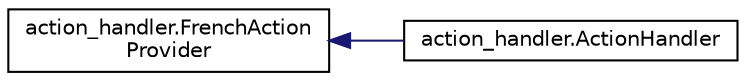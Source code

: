 digraph "Graphical Class Hierarchy"
{
  edge [fontname="Helvetica",fontsize="10",labelfontname="Helvetica",labelfontsize="10"];
  node [fontname="Helvetica",fontsize="10",shape=record];
  rankdir="LR";
  Node1 [label="action_handler.FrenchAction\lProvider",height=0.2,width=0.4,color="black", fillcolor="white", style="filled",URL="$classaction__handler_1_1_french_action_provider.html"];
  Node1 -> Node2 [dir="back",color="midnightblue",fontsize="10",style="solid",fontname="Helvetica"];
  Node2 [label="action_handler.ActionHandler",height=0.2,width=0.4,color="black", fillcolor="white", style="filled",URL="$classaction__handler_1_1_action_handler.html"];
}
